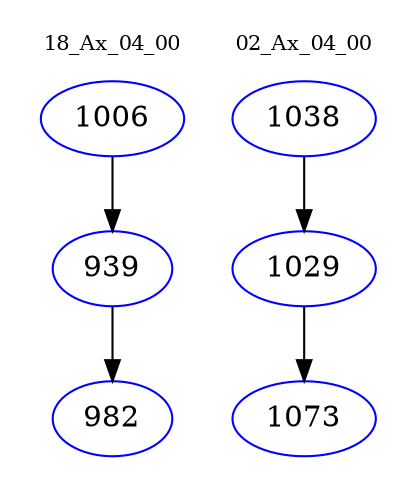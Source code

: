 digraph{
subgraph cluster_0 {
color = white
label = "18_Ax_04_00";
fontsize=10;
T0_1006 [label="1006", color="blue"]
T0_1006 -> T0_939 [color="black"]
T0_939 [label="939", color="blue"]
T0_939 -> T0_982 [color="black"]
T0_982 [label="982", color="blue"]
}
subgraph cluster_1 {
color = white
label = "02_Ax_04_00";
fontsize=10;
T1_1038 [label="1038", color="blue"]
T1_1038 -> T1_1029 [color="black"]
T1_1029 [label="1029", color="blue"]
T1_1029 -> T1_1073 [color="black"]
T1_1073 [label="1073", color="blue"]
}
}
